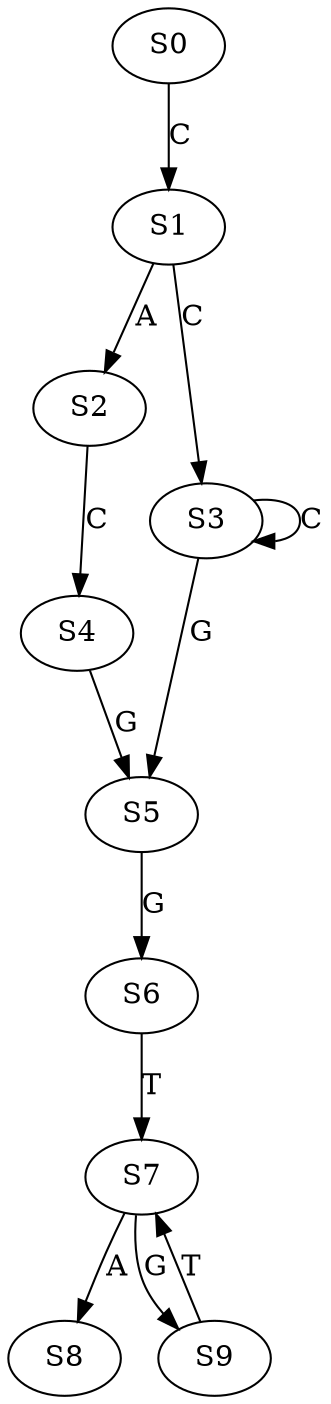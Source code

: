 strict digraph  {
	S0 -> S1 [ label = C ];
	S1 -> S2 [ label = A ];
	S1 -> S3 [ label = C ];
	S2 -> S4 [ label = C ];
	S3 -> S5 [ label = G ];
	S3 -> S3 [ label = C ];
	S4 -> S5 [ label = G ];
	S5 -> S6 [ label = G ];
	S6 -> S7 [ label = T ];
	S7 -> S8 [ label = A ];
	S7 -> S9 [ label = G ];
	S9 -> S7 [ label = T ];
}
